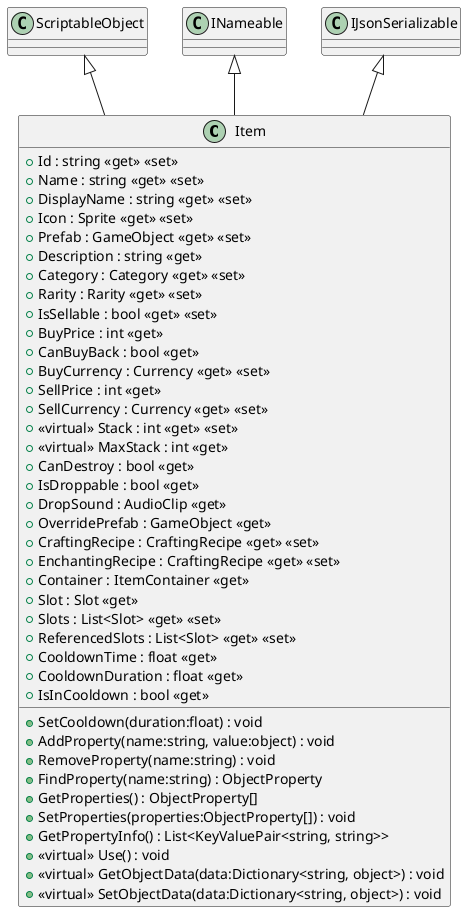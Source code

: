 @startuml
class Item {
    + Id : string <<get>> <<set>>
    + Name : string <<get>> <<set>>
    + DisplayName : string <<get>> <<set>>
    + Icon : Sprite <<get>> <<set>>
    + Prefab : GameObject <<get>> <<set>>
    + Description : string <<get>>
    + Category : Category <<get>> <<set>>
    + Rarity : Rarity <<get>> <<set>>
    + IsSellable : bool <<get>> <<set>>
    + BuyPrice : int <<get>>
    + CanBuyBack : bool <<get>>
    + BuyCurrency : Currency <<get>> <<set>>
    + SellPrice : int <<get>>
    + SellCurrency : Currency <<get>> <<set>>
    + <<virtual>> Stack : int <<get>> <<set>>
    + <<virtual>> MaxStack : int <<get>>
    + CanDestroy : bool <<get>>
    + IsDroppable : bool <<get>>
    + DropSound : AudioClip <<get>>
    + OverridePrefab : GameObject <<get>>
    + CraftingRecipe : CraftingRecipe <<get>> <<set>>
    + EnchantingRecipe : CraftingRecipe <<get>> <<set>>
    + Container : ItemContainer <<get>>
    + Slot : Slot <<get>>
    + Slots : List<Slot> <<get>> <<set>>
    + ReferencedSlots : List<Slot> <<get>> <<set>>
    + CooldownTime : float <<get>>
    + CooldownDuration : float <<get>>
    + IsInCooldown : bool <<get>>
    + SetCooldown(duration:float) : void
    + AddProperty(name:string, value:object) : void
    + RemoveProperty(name:string) : void
    + FindProperty(name:string) : ObjectProperty
    + GetProperties() : ObjectProperty[]
    + SetProperties(properties:ObjectProperty[]) : void
    + GetPropertyInfo() : List<KeyValuePair<string, string>>
    + <<virtual>> Use() : void
    + <<virtual>> GetObjectData(data:Dictionary<string, object>) : void
    + <<virtual>> SetObjectData(data:Dictionary<string, object>) : void
}
ScriptableObject <|-- Item
INameable <|-- Item
IJsonSerializable <|-- Item
@enduml
